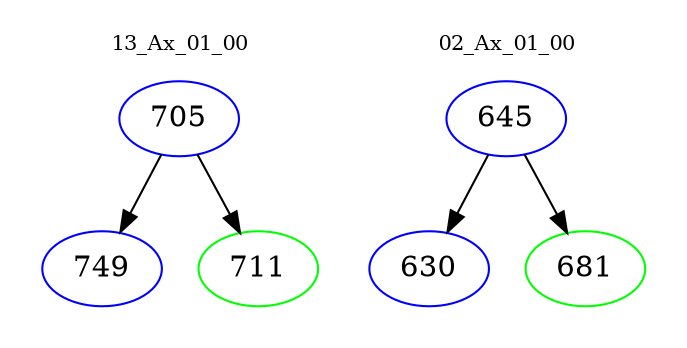 digraph{
subgraph cluster_0 {
color = white
label = "13_Ax_01_00";
fontsize=10;
T0_705 [label="705", color="blue"]
T0_705 -> T0_749 [color="black"]
T0_749 [label="749", color="blue"]
T0_705 -> T0_711 [color="black"]
T0_711 [label="711", color="green"]
}
subgraph cluster_1 {
color = white
label = "02_Ax_01_00";
fontsize=10;
T1_645 [label="645", color="blue"]
T1_645 -> T1_630 [color="black"]
T1_630 [label="630", color="blue"]
T1_645 -> T1_681 [color="black"]
T1_681 [label="681", color="green"]
}
}
